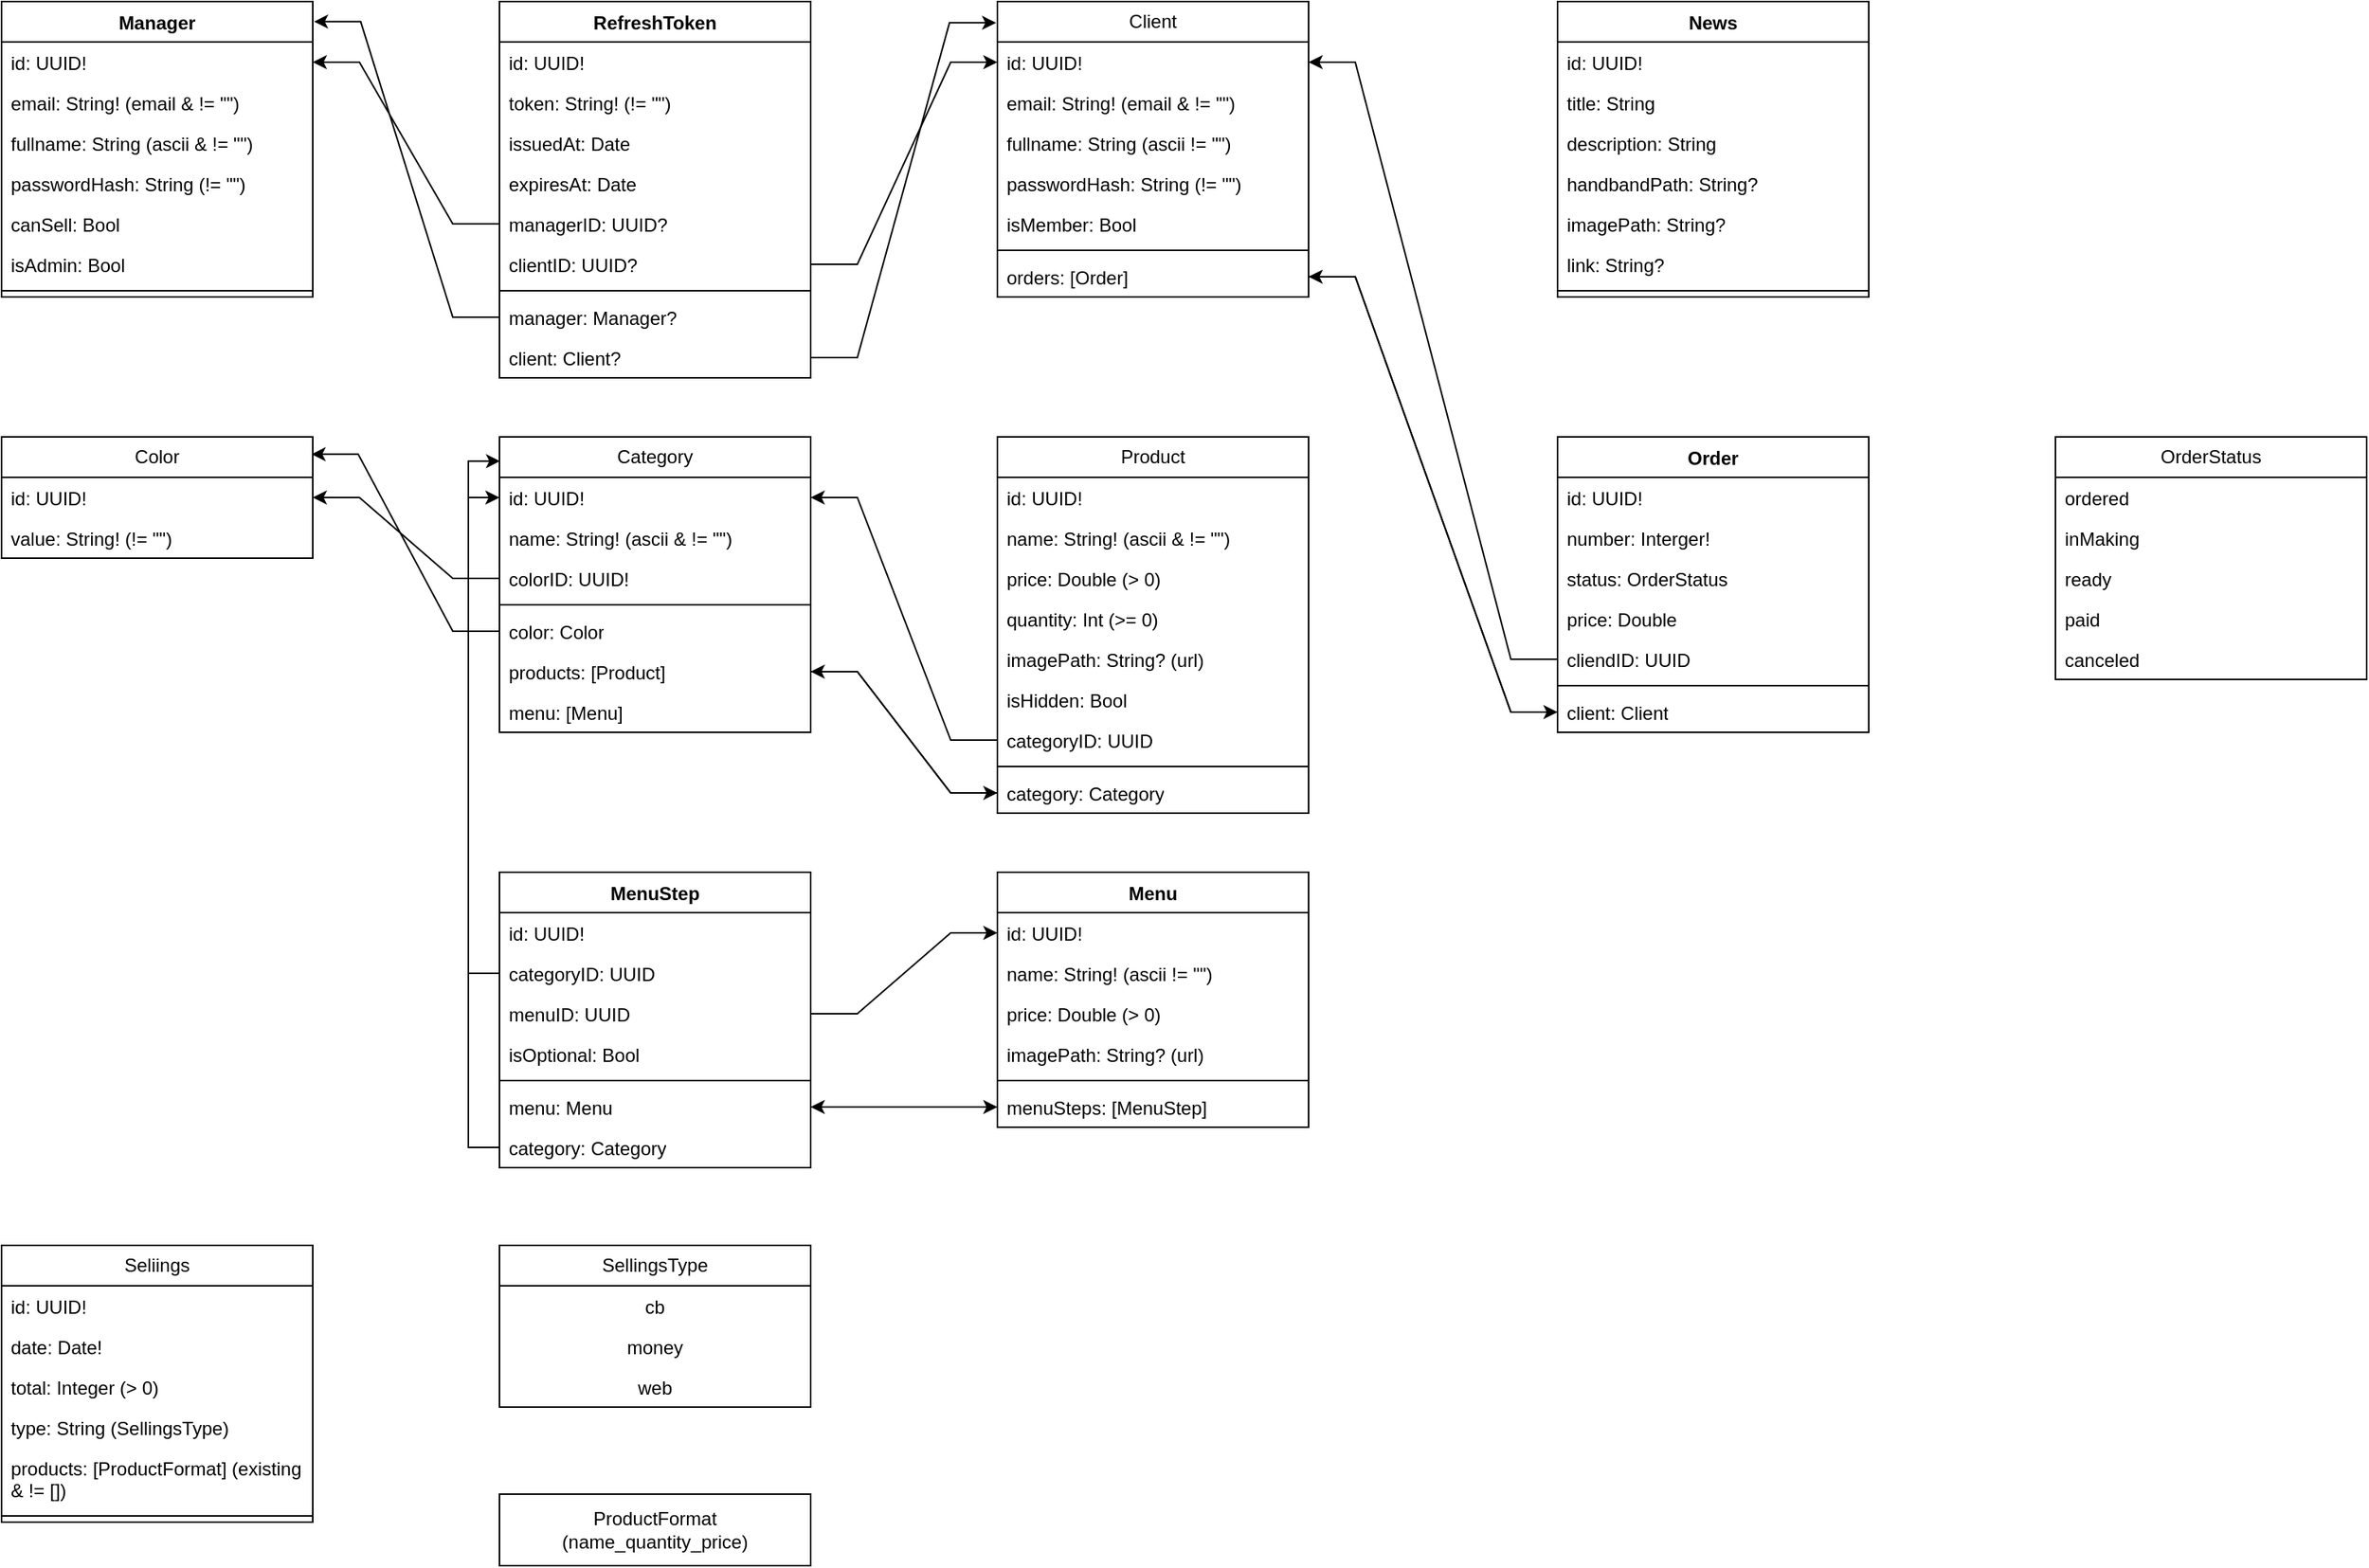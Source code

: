 <mxfile version="23.1.2" type="github">
  <diagram name="Page-1" id="c2jvkfj87v3BeWDT-e6X">
    <mxGraphModel dx="1395" dy="648" grid="1" gridSize="10" guides="1" tooltips="1" connect="1" arrows="1" fold="1" page="1" pageScale="1" pageWidth="827" pageHeight="1169" math="0" shadow="0">
      <root>
        <mxCell id="0" />
        <mxCell id="1" parent="0" />
        <mxCell id="NJMFw-u_C302tOv5NdWR-11" value="Category" style="swimlane;fontStyle=0;childLayout=stackLayout;horizontal=1;startSize=26;fillColor=none;horizontalStack=0;resizeParent=1;resizeParentMax=0;resizeLast=0;collapsible=1;marginBottom=0;whiteSpace=wrap;html=1;" vertex="1" parent="1">
          <mxGeometry x="360" y="360" width="200" height="190" as="geometry" />
        </mxCell>
        <mxCell id="NJMFw-u_C302tOv5NdWR-12" value="id: UUID!" style="text;strokeColor=none;fillColor=none;align=left;verticalAlign=top;spacingLeft=4;spacingRight=4;overflow=hidden;rotatable=0;points=[[0,0.5],[1,0.5]];portConstraint=eastwest;whiteSpace=wrap;html=1;" vertex="1" parent="NJMFw-u_C302tOv5NdWR-11">
          <mxGeometry y="26" width="200" height="26" as="geometry" />
        </mxCell>
        <mxCell id="NJMFw-u_C302tOv5NdWR-13" value="name: String! (ascii &amp;amp; != &quot;&quot;)" style="text;strokeColor=none;fillColor=none;align=left;verticalAlign=top;spacingLeft=4;spacingRight=4;overflow=hidden;rotatable=0;points=[[0,0.5],[1,0.5]];portConstraint=eastwest;whiteSpace=wrap;html=1;" vertex="1" parent="NJMFw-u_C302tOv5NdWR-11">
          <mxGeometry y="52" width="200" height="26" as="geometry" />
        </mxCell>
        <mxCell id="NJMFw-u_C302tOv5NdWR-14" value="colorID: UUID!" style="text;strokeColor=none;fillColor=none;align=left;verticalAlign=top;spacingLeft=4;spacingRight=4;overflow=hidden;rotatable=0;points=[[0,0.5],[1,0.5]];portConstraint=eastwest;whiteSpace=wrap;html=1;" vertex="1" parent="NJMFw-u_C302tOv5NdWR-11">
          <mxGeometry y="78" width="200" height="26" as="geometry" />
        </mxCell>
        <mxCell id="NJMFw-u_C302tOv5NdWR-68" value="" style="line;strokeWidth=1;fillColor=none;align=left;verticalAlign=middle;spacingTop=-1;spacingLeft=3;spacingRight=3;rotatable=0;labelPosition=right;points=[];portConstraint=eastwest;strokeColor=inherit;" vertex="1" parent="NJMFw-u_C302tOv5NdWR-11">
          <mxGeometry y="104" width="200" height="8" as="geometry" />
        </mxCell>
        <mxCell id="NJMFw-u_C302tOv5NdWR-69" value="color: Color" style="text;strokeColor=none;fillColor=none;align=left;verticalAlign=top;spacingLeft=4;spacingRight=4;overflow=hidden;rotatable=0;points=[[0,0.5],[1,0.5]];portConstraint=eastwest;whiteSpace=wrap;html=1;" vertex="1" parent="NJMFw-u_C302tOv5NdWR-11">
          <mxGeometry y="112" width="200" height="26" as="geometry" />
        </mxCell>
        <mxCell id="NJMFw-u_C302tOv5NdWR-72" value="products: [Product]" style="text;strokeColor=none;fillColor=none;align=left;verticalAlign=top;spacingLeft=4;spacingRight=4;overflow=hidden;rotatable=0;points=[[0,0.5],[1,0.5]];portConstraint=eastwest;whiteSpace=wrap;html=1;" vertex="1" parent="NJMFw-u_C302tOv5NdWR-11">
          <mxGeometry y="138" width="200" height="26" as="geometry" />
        </mxCell>
        <mxCell id="NJMFw-u_C302tOv5NdWR-102" value="menu: [Menu]" style="text;strokeColor=none;fillColor=none;align=left;verticalAlign=top;spacingLeft=4;spacingRight=4;overflow=hidden;rotatable=0;points=[[0,0.5],[1,0.5]];portConstraint=eastwest;whiteSpace=wrap;html=1;" vertex="1" parent="NJMFw-u_C302tOv5NdWR-11">
          <mxGeometry y="164" width="200" height="26" as="geometry" />
        </mxCell>
        <mxCell id="NJMFw-u_C302tOv5NdWR-19" value="Client" style="swimlane;fontStyle=0;childLayout=stackLayout;horizontal=1;startSize=26;fillColor=none;horizontalStack=0;resizeParent=1;resizeParentMax=0;resizeLast=0;collapsible=1;marginBottom=0;whiteSpace=wrap;html=1;" vertex="1" parent="1">
          <mxGeometry x="680" y="80" width="200" height="190" as="geometry" />
        </mxCell>
        <mxCell id="NJMFw-u_C302tOv5NdWR-20" value="id: UUID!" style="text;strokeColor=none;fillColor=none;align=left;verticalAlign=top;spacingLeft=4;spacingRight=4;overflow=hidden;rotatable=0;points=[[0,0.5],[1,0.5]];portConstraint=eastwest;whiteSpace=wrap;html=1;" vertex="1" parent="NJMFw-u_C302tOv5NdWR-19">
          <mxGeometry y="26" width="200" height="26" as="geometry" />
        </mxCell>
        <mxCell id="NJMFw-u_C302tOv5NdWR-22" value="email: String! (email &amp;amp; != &quot;&quot;)" style="text;strokeColor=none;fillColor=none;align=left;verticalAlign=top;spacingLeft=4;spacingRight=4;overflow=hidden;rotatable=0;points=[[0,0.5],[1,0.5]];portConstraint=eastwest;whiteSpace=wrap;html=1;" vertex="1" parent="NJMFw-u_C302tOv5NdWR-19">
          <mxGeometry y="52" width="200" height="26" as="geometry" />
        </mxCell>
        <mxCell id="NJMFw-u_C302tOv5NdWR-21" value="fullname: String (ascii != &quot;&quot;)" style="text;strokeColor=none;fillColor=none;align=left;verticalAlign=top;spacingLeft=4;spacingRight=4;overflow=hidden;rotatable=0;points=[[0,0.5],[1,0.5]];portConstraint=eastwest;whiteSpace=wrap;html=1;" vertex="1" parent="NJMFw-u_C302tOv5NdWR-19">
          <mxGeometry y="78" width="200" height="26" as="geometry" />
        </mxCell>
        <mxCell id="NJMFw-u_C302tOv5NdWR-23" value="passwordHash: String (!= &quot;&quot;)" style="text;strokeColor=none;fillColor=none;align=left;verticalAlign=top;spacingLeft=4;spacingRight=4;overflow=hidden;rotatable=0;points=[[0,0.5],[1,0.5]];portConstraint=eastwest;whiteSpace=wrap;html=1;" vertex="1" parent="NJMFw-u_C302tOv5NdWR-19">
          <mxGeometry y="104" width="200" height="26" as="geometry" />
        </mxCell>
        <mxCell id="NJMFw-u_C302tOv5NdWR-24" value="isMember: Bool" style="text;strokeColor=none;fillColor=none;align=left;verticalAlign=top;spacingLeft=4;spacingRight=4;overflow=hidden;rotatable=0;points=[[0,0.5],[1,0.5]];portConstraint=eastwest;whiteSpace=wrap;html=1;" vertex="1" parent="NJMFw-u_C302tOv5NdWR-19">
          <mxGeometry y="130" width="200" height="26" as="geometry" />
        </mxCell>
        <mxCell id="NJMFw-u_C302tOv5NdWR-158" value="" style="line;strokeWidth=1;fillColor=none;align=left;verticalAlign=middle;spacingTop=-1;spacingLeft=3;spacingRight=3;rotatable=0;labelPosition=right;points=[];portConstraint=eastwest;strokeColor=inherit;" vertex="1" parent="NJMFw-u_C302tOv5NdWR-19">
          <mxGeometry y="156" width="200" height="8" as="geometry" />
        </mxCell>
        <mxCell id="NJMFw-u_C302tOv5NdWR-159" value="orders: [Order]" style="text;strokeColor=none;fillColor=none;align=left;verticalAlign=top;spacingLeft=4;spacingRight=4;overflow=hidden;rotatable=0;points=[[0,0.5],[1,0.5]];portConstraint=eastwest;whiteSpace=wrap;html=1;" vertex="1" parent="NJMFw-u_C302tOv5NdWR-19">
          <mxGeometry y="164" width="200" height="26" as="geometry" />
        </mxCell>
        <mxCell id="NJMFw-u_C302tOv5NdWR-26" value="Color" style="swimlane;fontStyle=0;childLayout=stackLayout;horizontal=1;startSize=26;fillColor=none;horizontalStack=0;resizeParent=1;resizeParentMax=0;resizeLast=0;collapsible=1;marginBottom=0;whiteSpace=wrap;html=1;" vertex="1" parent="1">
          <mxGeometry x="40" y="360" width="200" height="78" as="geometry" />
        </mxCell>
        <mxCell id="NJMFw-u_C302tOv5NdWR-27" value="id: UUID!" style="text;strokeColor=none;fillColor=none;align=left;verticalAlign=top;spacingLeft=4;spacingRight=4;overflow=hidden;rotatable=0;points=[[0,0.5],[1,0.5]];portConstraint=eastwest;whiteSpace=wrap;html=1;" vertex="1" parent="NJMFw-u_C302tOv5NdWR-26">
          <mxGeometry y="26" width="200" height="26" as="geometry" />
        </mxCell>
        <mxCell id="NJMFw-u_C302tOv5NdWR-28" value="value: String! (!= &quot;&quot;)" style="text;strokeColor=none;fillColor=none;align=left;verticalAlign=top;spacingLeft=4;spacingRight=4;overflow=hidden;rotatable=0;points=[[0,0.5],[1,0.5]];portConstraint=eastwest;whiteSpace=wrap;html=1;" vertex="1" parent="NJMFw-u_C302tOv5NdWR-26">
          <mxGeometry y="52" width="200" height="26" as="geometry" />
        </mxCell>
        <mxCell id="NJMFw-u_C302tOv5NdWR-40" value="Product" style="swimlane;fontStyle=0;childLayout=stackLayout;horizontal=1;startSize=26;fillColor=none;horizontalStack=0;resizeParent=1;resizeParentMax=0;resizeLast=0;collapsible=1;marginBottom=0;whiteSpace=wrap;html=1;" vertex="1" parent="1">
          <mxGeometry x="680" y="360" width="200" height="242" as="geometry" />
        </mxCell>
        <mxCell id="NJMFw-u_C302tOv5NdWR-41" value="id: UUID!" style="text;strokeColor=none;fillColor=none;align=left;verticalAlign=top;spacingLeft=4;spacingRight=4;overflow=hidden;rotatable=0;points=[[0,0.5],[1,0.5]];portConstraint=eastwest;whiteSpace=wrap;html=1;" vertex="1" parent="NJMFw-u_C302tOv5NdWR-40">
          <mxGeometry y="26" width="200" height="26" as="geometry" />
        </mxCell>
        <mxCell id="NJMFw-u_C302tOv5NdWR-42" value="name: String! (ascii &amp;amp; != &quot;&quot;)" style="text;strokeColor=none;fillColor=none;align=left;verticalAlign=top;spacingLeft=4;spacingRight=4;overflow=hidden;rotatable=0;points=[[0,0.5],[1,0.5]];portConstraint=eastwest;whiteSpace=wrap;html=1;" vertex="1" parent="NJMFw-u_C302tOv5NdWR-40">
          <mxGeometry y="52" width="200" height="26" as="geometry" />
        </mxCell>
        <mxCell id="NJMFw-u_C302tOv5NdWR-43" value="price: Double (&amp;gt; 0)" style="text;strokeColor=none;fillColor=none;align=left;verticalAlign=top;spacingLeft=4;spacingRight=4;overflow=hidden;rotatable=0;points=[[0,0.5],[1,0.5]];portConstraint=eastwest;whiteSpace=wrap;html=1;" vertex="1" parent="NJMFw-u_C302tOv5NdWR-40">
          <mxGeometry y="78" width="200" height="26" as="geometry" />
        </mxCell>
        <mxCell id="NJMFw-u_C302tOv5NdWR-44" value="quantity: Int (&amp;gt;= 0)" style="text;strokeColor=none;fillColor=none;align=left;verticalAlign=top;spacingLeft=4;spacingRight=4;overflow=hidden;rotatable=0;points=[[0,0.5],[1,0.5]];portConstraint=eastwest;whiteSpace=wrap;html=1;" vertex="1" parent="NJMFw-u_C302tOv5NdWR-40">
          <mxGeometry y="104" width="200" height="26" as="geometry" />
        </mxCell>
        <mxCell id="NJMFw-u_C302tOv5NdWR-45" value="imagePath: String? (url)" style="text;strokeColor=none;fillColor=none;align=left;verticalAlign=top;spacingLeft=4;spacingRight=4;overflow=hidden;rotatable=0;points=[[0,0.5],[1,0.5]];portConstraint=eastwest;whiteSpace=wrap;html=1;" vertex="1" parent="NJMFw-u_C302tOv5NdWR-40">
          <mxGeometry y="130" width="200" height="26" as="geometry" />
        </mxCell>
        <mxCell id="NJMFw-u_C302tOv5NdWR-46" value="isHidden: Bool" style="text;strokeColor=none;fillColor=none;align=left;verticalAlign=top;spacingLeft=4;spacingRight=4;overflow=hidden;rotatable=0;points=[[0,0.5],[1,0.5]];portConstraint=eastwest;whiteSpace=wrap;html=1;" vertex="1" parent="NJMFw-u_C302tOv5NdWR-40">
          <mxGeometry y="156" width="200" height="26" as="geometry" />
        </mxCell>
        <mxCell id="NJMFw-u_C302tOv5NdWR-47" value="categoryID: UUID" style="text;strokeColor=none;fillColor=none;align=left;verticalAlign=top;spacingLeft=4;spacingRight=4;overflow=hidden;rotatable=0;points=[[0,0.5],[1,0.5]];portConstraint=eastwest;whiteSpace=wrap;html=1;" vertex="1" parent="NJMFw-u_C302tOv5NdWR-40">
          <mxGeometry y="182" width="200" height="26" as="geometry" />
        </mxCell>
        <mxCell id="NJMFw-u_C302tOv5NdWR-74" value="" style="line;strokeWidth=1;fillColor=none;align=left;verticalAlign=middle;spacingTop=-1;spacingLeft=3;spacingRight=3;rotatable=0;labelPosition=right;points=[];portConstraint=eastwest;strokeColor=inherit;" vertex="1" parent="NJMFw-u_C302tOv5NdWR-40">
          <mxGeometry y="208" width="200" height="8" as="geometry" />
        </mxCell>
        <mxCell id="NJMFw-u_C302tOv5NdWR-75" value="category: Category" style="text;strokeColor=none;fillColor=none;align=left;verticalAlign=top;spacingLeft=4;spacingRight=4;overflow=hidden;rotatable=0;points=[[0,0.5],[1,0.5]];portConstraint=eastwest;whiteSpace=wrap;html=1;" vertex="1" parent="NJMFw-u_C302tOv5NdWR-40">
          <mxGeometry y="216" width="200" height="26" as="geometry" />
        </mxCell>
        <mxCell id="NJMFw-u_C302tOv5NdWR-48" style="edgeStyle=entityRelationEdgeStyle;rounded=0;orthogonalLoop=1;jettySize=auto;html=1;exitX=0;exitY=0.5;exitDx=0;exitDy=0;entryX=1;entryY=0.5;entryDx=0;entryDy=0;" edge="1" parent="1" source="NJMFw-u_C302tOv5NdWR-6" target="NJMFw-u_C302tOv5NdWR-34">
          <mxGeometry relative="1" as="geometry" />
        </mxCell>
        <mxCell id="NJMFw-u_C302tOv5NdWR-49" style="edgeStyle=entityRelationEdgeStyle;rounded=0;orthogonalLoop=1;jettySize=auto;html=1;exitX=1;exitY=0.5;exitDx=0;exitDy=0;entryX=0;entryY=0.5;entryDx=0;entryDy=0;" edge="1" parent="1" source="NJMFw-u_C302tOv5NdWR-7" target="NJMFw-u_C302tOv5NdWR-20">
          <mxGeometry relative="1" as="geometry" />
        </mxCell>
        <mxCell id="NJMFw-u_C302tOv5NdWR-50" style="edgeStyle=entityRelationEdgeStyle;rounded=0;orthogonalLoop=1;jettySize=auto;html=1;exitX=0;exitY=0.5;exitDx=0;exitDy=0;entryX=1;entryY=0.5;entryDx=0;entryDy=0;" edge="1" parent="1" source="NJMFw-u_C302tOv5NdWR-14" target="NJMFw-u_C302tOv5NdWR-26">
          <mxGeometry relative="1" as="geometry" />
        </mxCell>
        <mxCell id="NJMFw-u_C302tOv5NdWR-51" style="edgeStyle=entityRelationEdgeStyle;rounded=0;orthogonalLoop=1;jettySize=auto;html=1;exitX=0;exitY=0.5;exitDx=0;exitDy=0;entryX=1;entryY=0.5;entryDx=0;entryDy=0;" edge="1" parent="1" source="NJMFw-u_C302tOv5NdWR-47" target="NJMFw-u_C302tOv5NdWR-12">
          <mxGeometry relative="1" as="geometry" />
        </mxCell>
        <mxCell id="NJMFw-u_C302tOv5NdWR-56" value="Manager" style="swimlane;fontStyle=1;align=center;verticalAlign=top;childLayout=stackLayout;horizontal=1;startSize=26;horizontalStack=0;resizeParent=1;resizeParentMax=0;resizeLast=0;collapsible=1;marginBottom=0;whiteSpace=wrap;html=1;" vertex="1" parent="1">
          <mxGeometry x="40" y="80" width="200" height="190" as="geometry" />
        </mxCell>
        <mxCell id="NJMFw-u_C302tOv5NdWR-34" value="id: UUID!" style="text;strokeColor=none;fillColor=none;align=left;verticalAlign=top;spacingLeft=4;spacingRight=4;overflow=hidden;rotatable=0;points=[[0,0.5],[1,0.5]];portConstraint=eastwest;whiteSpace=wrap;html=1;" vertex="1" parent="NJMFw-u_C302tOv5NdWR-56">
          <mxGeometry y="26" width="200" height="26" as="geometry" />
        </mxCell>
        <mxCell id="NJMFw-u_C302tOv5NdWR-36" value="email: String! (email &amp;amp; != &quot;&quot;)" style="text;strokeColor=none;fillColor=none;align=left;verticalAlign=top;spacingLeft=4;spacingRight=4;overflow=hidden;rotatable=0;points=[[0,0.5],[1,0.5]];portConstraint=eastwest;whiteSpace=wrap;html=1;" vertex="1" parent="NJMFw-u_C302tOv5NdWR-56">
          <mxGeometry y="52" width="200" height="26" as="geometry" />
        </mxCell>
        <mxCell id="NJMFw-u_C302tOv5NdWR-35" value="fullname: String (ascii &amp;amp; != &quot;&quot;)" style="text;strokeColor=none;fillColor=none;align=left;verticalAlign=top;spacingLeft=4;spacingRight=4;overflow=hidden;rotatable=0;points=[[0,0.5],[1,0.5]];portConstraint=eastwest;whiteSpace=wrap;html=1;" vertex="1" parent="NJMFw-u_C302tOv5NdWR-56">
          <mxGeometry y="78" width="200" height="26" as="geometry" />
        </mxCell>
        <mxCell id="NJMFw-u_C302tOv5NdWR-37" value="passwordHash: String (!= &quot;&quot;)" style="text;strokeColor=none;fillColor=none;align=left;verticalAlign=top;spacingLeft=4;spacingRight=4;overflow=hidden;rotatable=0;points=[[0,0.5],[1,0.5]];portConstraint=eastwest;whiteSpace=wrap;html=1;" vertex="1" parent="NJMFw-u_C302tOv5NdWR-56">
          <mxGeometry y="104" width="200" height="26" as="geometry" />
        </mxCell>
        <mxCell id="NJMFw-u_C302tOv5NdWR-38" value="canSell: Bool" style="text;strokeColor=none;fillColor=none;align=left;verticalAlign=top;spacingLeft=4;spacingRight=4;overflow=hidden;rotatable=0;points=[[0,0.5],[1,0.5]];portConstraint=eastwest;whiteSpace=wrap;html=1;" vertex="1" parent="NJMFw-u_C302tOv5NdWR-56">
          <mxGeometry y="130" width="200" height="26" as="geometry" />
        </mxCell>
        <mxCell id="NJMFw-u_C302tOv5NdWR-39" value="isAdmin: Bool" style="text;strokeColor=none;fillColor=none;align=left;verticalAlign=top;spacingLeft=4;spacingRight=4;overflow=hidden;rotatable=0;points=[[0,0.5],[1,0.5]];portConstraint=eastwest;whiteSpace=wrap;html=1;" vertex="1" parent="NJMFw-u_C302tOv5NdWR-56">
          <mxGeometry y="156" width="200" height="26" as="geometry" />
        </mxCell>
        <mxCell id="NJMFw-u_C302tOv5NdWR-58" value="" style="line;strokeWidth=1;fillColor=none;align=left;verticalAlign=middle;spacingTop=-1;spacingLeft=3;spacingRight=3;rotatable=0;labelPosition=right;points=[];portConstraint=eastwest;strokeColor=inherit;" vertex="1" parent="NJMFw-u_C302tOv5NdWR-56">
          <mxGeometry y="182" width="200" height="8" as="geometry" />
        </mxCell>
        <mxCell id="NJMFw-u_C302tOv5NdWR-60" value="RefreshToken" style="swimlane;fontStyle=1;align=center;verticalAlign=top;childLayout=stackLayout;horizontal=1;startSize=26;horizontalStack=0;resizeParent=1;resizeParentMax=0;resizeLast=0;collapsible=1;marginBottom=0;whiteSpace=wrap;html=1;" vertex="1" parent="1">
          <mxGeometry x="360" y="80" width="200" height="242" as="geometry" />
        </mxCell>
        <mxCell id="NJMFw-u_C302tOv5NdWR-2" value="id: UUID!" style="text;strokeColor=none;fillColor=none;align=left;verticalAlign=top;spacingLeft=4;spacingRight=4;overflow=hidden;rotatable=0;points=[[0,0.5],[1,0.5]];portConstraint=eastwest;whiteSpace=wrap;html=1;" vertex="1" parent="NJMFw-u_C302tOv5NdWR-60">
          <mxGeometry y="26" width="200" height="26" as="geometry" />
        </mxCell>
        <mxCell id="NJMFw-u_C302tOv5NdWR-3" value="token: String! (!= &quot;&quot;)" style="text;strokeColor=none;fillColor=none;align=left;verticalAlign=top;spacingLeft=4;spacingRight=4;overflow=hidden;rotatable=0;points=[[0,0.5],[1,0.5]];portConstraint=eastwest;whiteSpace=wrap;html=1;" vertex="1" parent="NJMFw-u_C302tOv5NdWR-60">
          <mxGeometry y="52" width="200" height="26" as="geometry" />
        </mxCell>
        <mxCell id="NJMFw-u_C302tOv5NdWR-4" value="issuedAt: Date" style="text;strokeColor=none;fillColor=none;align=left;verticalAlign=top;spacingLeft=4;spacingRight=4;overflow=hidden;rotatable=0;points=[[0,0.5],[1,0.5]];portConstraint=eastwest;whiteSpace=wrap;html=1;" vertex="1" parent="NJMFw-u_C302tOv5NdWR-60">
          <mxGeometry y="78" width="200" height="26" as="geometry" />
        </mxCell>
        <mxCell id="NJMFw-u_C302tOv5NdWR-5" value="expiresAt: Date" style="text;strokeColor=none;fillColor=none;align=left;verticalAlign=top;spacingLeft=4;spacingRight=4;overflow=hidden;rotatable=0;points=[[0,0.5],[1,0.5]];portConstraint=eastwest;whiteSpace=wrap;html=1;" vertex="1" parent="NJMFw-u_C302tOv5NdWR-60">
          <mxGeometry y="104" width="200" height="26" as="geometry" />
        </mxCell>
        <mxCell id="NJMFw-u_C302tOv5NdWR-6" value="managerID: UUID?" style="text;strokeColor=none;fillColor=none;align=left;verticalAlign=top;spacingLeft=4;spacingRight=4;overflow=hidden;rotatable=0;points=[[0,0.5],[1,0.5]];portConstraint=eastwest;whiteSpace=wrap;html=1;" vertex="1" parent="NJMFw-u_C302tOv5NdWR-60">
          <mxGeometry y="130" width="200" height="26" as="geometry" />
        </mxCell>
        <mxCell id="NJMFw-u_C302tOv5NdWR-7" value="clientID: UUID?" style="text;strokeColor=none;fillColor=none;align=left;verticalAlign=top;spacingLeft=4;spacingRight=4;overflow=hidden;rotatable=0;points=[[0,0.5],[1,0.5]];portConstraint=eastwest;whiteSpace=wrap;html=1;" vertex="1" parent="NJMFw-u_C302tOv5NdWR-60">
          <mxGeometry y="156" width="200" height="26" as="geometry" />
        </mxCell>
        <mxCell id="NJMFw-u_C302tOv5NdWR-62" value="" style="line;strokeWidth=1;fillColor=none;align=left;verticalAlign=middle;spacingTop=-1;spacingLeft=3;spacingRight=3;rotatable=0;labelPosition=right;points=[];portConstraint=eastwest;strokeColor=inherit;" vertex="1" parent="NJMFw-u_C302tOv5NdWR-60">
          <mxGeometry y="182" width="200" height="8" as="geometry" />
        </mxCell>
        <mxCell id="NJMFw-u_C302tOv5NdWR-63" value="manager: Manager?" style="text;strokeColor=none;fillColor=none;align=left;verticalAlign=top;spacingLeft=4;spacingRight=4;overflow=hidden;rotatable=0;points=[[0,0.5],[1,0.5]];portConstraint=eastwest;whiteSpace=wrap;html=1;" vertex="1" parent="NJMFw-u_C302tOv5NdWR-60">
          <mxGeometry y="190" width="200" height="26" as="geometry" />
        </mxCell>
        <mxCell id="NJMFw-u_C302tOv5NdWR-64" value="client: Client?" style="text;strokeColor=none;fillColor=none;align=left;verticalAlign=top;spacingLeft=4;spacingRight=4;overflow=hidden;rotatable=0;points=[[0,0.5],[1,0.5]];portConstraint=eastwest;whiteSpace=wrap;html=1;" vertex="1" parent="NJMFw-u_C302tOv5NdWR-60">
          <mxGeometry y="216" width="200" height="26" as="geometry" />
        </mxCell>
        <mxCell id="NJMFw-u_C302tOv5NdWR-65" style="edgeStyle=entityRelationEdgeStyle;rounded=0;orthogonalLoop=1;jettySize=auto;html=1;exitX=0;exitY=0.5;exitDx=0;exitDy=0;entryX=1.004;entryY=0.068;entryDx=0;entryDy=0;entryPerimeter=0;" edge="1" parent="1" source="NJMFw-u_C302tOv5NdWR-63" target="NJMFw-u_C302tOv5NdWR-56">
          <mxGeometry relative="1" as="geometry" />
        </mxCell>
        <mxCell id="NJMFw-u_C302tOv5NdWR-66" style="edgeStyle=entityRelationEdgeStyle;rounded=0;orthogonalLoop=1;jettySize=auto;html=1;exitX=1;exitY=0.5;exitDx=0;exitDy=0;entryX=-0.004;entryY=0.072;entryDx=0;entryDy=0;entryPerimeter=0;" edge="1" parent="1" source="NJMFw-u_C302tOv5NdWR-64" target="NJMFw-u_C302tOv5NdWR-19">
          <mxGeometry relative="1" as="geometry" />
        </mxCell>
        <mxCell id="NJMFw-u_C302tOv5NdWR-71" style="edgeStyle=entityRelationEdgeStyle;rounded=0;orthogonalLoop=1;jettySize=auto;html=1;exitX=0;exitY=0.5;exitDx=0;exitDy=0;entryX=0.996;entryY=0.143;entryDx=0;entryDy=0;entryPerimeter=0;" edge="1" parent="1" source="NJMFw-u_C302tOv5NdWR-69" target="NJMFw-u_C302tOv5NdWR-26">
          <mxGeometry relative="1" as="geometry" />
        </mxCell>
        <mxCell id="NJMFw-u_C302tOv5NdWR-76" style="edgeStyle=entityRelationEdgeStyle;rounded=0;orthogonalLoop=1;jettySize=auto;html=1;exitX=1;exitY=0.5;exitDx=0;exitDy=0;entryX=0;entryY=0.5;entryDx=0;entryDy=0;" edge="1" parent="1" source="NJMFw-u_C302tOv5NdWR-72" target="NJMFw-u_C302tOv5NdWR-75">
          <mxGeometry relative="1" as="geometry" />
        </mxCell>
        <mxCell id="NJMFw-u_C302tOv5NdWR-77" style="edgeStyle=entityRelationEdgeStyle;rounded=0;orthogonalLoop=1;jettySize=auto;html=1;exitX=0;exitY=0.5;exitDx=0;exitDy=0;entryX=1;entryY=0.5;entryDx=0;entryDy=0;" edge="1" parent="1" source="NJMFw-u_C302tOv5NdWR-75" target="NJMFw-u_C302tOv5NdWR-72">
          <mxGeometry relative="1" as="geometry" />
        </mxCell>
        <mxCell id="NJMFw-u_C302tOv5NdWR-78" value="Menu" style="swimlane;fontStyle=1;align=center;verticalAlign=top;childLayout=stackLayout;horizontal=1;startSize=26;horizontalStack=0;resizeParent=1;resizeParentMax=0;resizeLast=0;collapsible=1;marginBottom=0;whiteSpace=wrap;html=1;" vertex="1" parent="1">
          <mxGeometry x="680" y="640" width="200" height="164" as="geometry" />
        </mxCell>
        <mxCell id="NJMFw-u_C302tOv5NdWR-79" value="id: UUID!" style="text;strokeColor=none;fillColor=none;align=left;verticalAlign=top;spacingLeft=4;spacingRight=4;overflow=hidden;rotatable=0;points=[[0,0.5],[1,0.5]];portConstraint=eastwest;whiteSpace=wrap;html=1;" vertex="1" parent="NJMFw-u_C302tOv5NdWR-78">
          <mxGeometry y="26" width="200" height="26" as="geometry" />
        </mxCell>
        <mxCell id="NJMFw-u_C302tOv5NdWR-82" value="name: String! (ascii != &quot;&quot;)" style="text;strokeColor=none;fillColor=none;align=left;verticalAlign=top;spacingLeft=4;spacingRight=4;overflow=hidden;rotatable=0;points=[[0,0.5],[1,0.5]];portConstraint=eastwest;whiteSpace=wrap;html=1;" vertex="1" parent="NJMFw-u_C302tOv5NdWR-78">
          <mxGeometry y="52" width="200" height="26" as="geometry" />
        </mxCell>
        <mxCell id="NJMFw-u_C302tOv5NdWR-83" value="price: Double (&amp;gt; 0)" style="text;strokeColor=none;fillColor=none;align=left;verticalAlign=top;spacingLeft=4;spacingRight=4;overflow=hidden;rotatable=0;points=[[0,0.5],[1,0.5]];portConstraint=eastwest;whiteSpace=wrap;html=1;" vertex="1" parent="NJMFw-u_C302tOv5NdWR-78">
          <mxGeometry y="78" width="200" height="26" as="geometry" />
        </mxCell>
        <mxCell id="NJMFw-u_C302tOv5NdWR-84" value="imagePath: String? (url)" style="text;strokeColor=none;fillColor=none;align=left;verticalAlign=top;spacingLeft=4;spacingRight=4;overflow=hidden;rotatable=0;points=[[0,0.5],[1,0.5]];portConstraint=eastwest;whiteSpace=wrap;html=1;" vertex="1" parent="NJMFw-u_C302tOv5NdWR-78">
          <mxGeometry y="104" width="200" height="26" as="geometry" />
        </mxCell>
        <mxCell id="NJMFw-u_C302tOv5NdWR-80" value="" style="line;strokeWidth=1;fillColor=none;align=left;verticalAlign=middle;spacingTop=-1;spacingLeft=3;spacingRight=3;rotatable=0;labelPosition=right;points=[];portConstraint=eastwest;strokeColor=inherit;" vertex="1" parent="NJMFw-u_C302tOv5NdWR-78">
          <mxGeometry y="130" width="200" height="8" as="geometry" />
        </mxCell>
        <mxCell id="NJMFw-u_C302tOv5NdWR-81" value="menuSteps: [MenuStep]" style="text;strokeColor=none;fillColor=none;align=left;verticalAlign=top;spacingLeft=4;spacingRight=4;overflow=hidden;rotatable=0;points=[[0,0.5],[1,0.5]];portConstraint=eastwest;whiteSpace=wrap;html=1;" vertex="1" parent="NJMFw-u_C302tOv5NdWR-78">
          <mxGeometry y="138" width="200" height="26" as="geometry" />
        </mxCell>
        <mxCell id="NJMFw-u_C302tOv5NdWR-85" value="MenuStep" style="swimlane;fontStyle=1;align=center;verticalAlign=top;childLayout=stackLayout;horizontal=1;startSize=26;horizontalStack=0;resizeParent=1;resizeParentMax=0;resizeLast=0;collapsible=1;marginBottom=0;whiteSpace=wrap;html=1;" vertex="1" parent="1">
          <mxGeometry x="360" y="640" width="200" height="190" as="geometry" />
        </mxCell>
        <mxCell id="NJMFw-u_C302tOv5NdWR-86" value="id: UUID!" style="text;strokeColor=none;fillColor=none;align=left;verticalAlign=top;spacingLeft=4;spacingRight=4;overflow=hidden;rotatable=0;points=[[0,0.5],[1,0.5]];portConstraint=eastwest;whiteSpace=wrap;html=1;" vertex="1" parent="NJMFw-u_C302tOv5NdWR-85">
          <mxGeometry y="26" width="200" height="26" as="geometry" />
        </mxCell>
        <mxCell id="NJMFw-u_C302tOv5NdWR-89" value="categoryID: UUID" style="text;strokeColor=none;fillColor=none;align=left;verticalAlign=top;spacingLeft=4;spacingRight=4;overflow=hidden;rotatable=0;points=[[0,0.5],[1,0.5]];portConstraint=eastwest;whiteSpace=wrap;html=1;" vertex="1" parent="NJMFw-u_C302tOv5NdWR-85">
          <mxGeometry y="52" width="200" height="26" as="geometry" />
        </mxCell>
        <mxCell id="NJMFw-u_C302tOv5NdWR-90" value="menuID: UUID" style="text;strokeColor=none;fillColor=none;align=left;verticalAlign=top;spacingLeft=4;spacingRight=4;overflow=hidden;rotatable=0;points=[[0,0.5],[1,0.5]];portConstraint=eastwest;whiteSpace=wrap;html=1;" vertex="1" parent="NJMFw-u_C302tOv5NdWR-85">
          <mxGeometry y="78" width="200" height="26" as="geometry" />
        </mxCell>
        <mxCell id="NJMFw-u_C302tOv5NdWR-103" value="isOptional: Bool" style="text;strokeColor=none;fillColor=none;align=left;verticalAlign=top;spacingLeft=4;spacingRight=4;overflow=hidden;rotatable=0;points=[[0,0.5],[1,0.5]];portConstraint=eastwest;whiteSpace=wrap;html=1;" vertex="1" parent="NJMFw-u_C302tOv5NdWR-85">
          <mxGeometry y="104" width="200" height="26" as="geometry" />
        </mxCell>
        <mxCell id="NJMFw-u_C302tOv5NdWR-87" value="" style="line;strokeWidth=1;fillColor=none;align=left;verticalAlign=middle;spacingTop=-1;spacingLeft=3;spacingRight=3;rotatable=0;labelPosition=right;points=[];portConstraint=eastwest;strokeColor=inherit;" vertex="1" parent="NJMFw-u_C302tOv5NdWR-85">
          <mxGeometry y="130" width="200" height="8" as="geometry" />
        </mxCell>
        <mxCell id="NJMFw-u_C302tOv5NdWR-88" value="menu: Menu" style="text;strokeColor=none;fillColor=none;align=left;verticalAlign=top;spacingLeft=4;spacingRight=4;overflow=hidden;rotatable=0;points=[[0,0.5],[1,0.5]];portConstraint=eastwest;whiteSpace=wrap;html=1;" vertex="1" parent="NJMFw-u_C302tOv5NdWR-85">
          <mxGeometry y="138" width="200" height="26" as="geometry" />
        </mxCell>
        <mxCell id="NJMFw-u_C302tOv5NdWR-96" value="category: Category" style="text;strokeColor=none;fillColor=none;align=left;verticalAlign=top;spacingLeft=4;spacingRight=4;overflow=hidden;rotatable=0;points=[[0,0.5],[1,0.5]];portConstraint=eastwest;whiteSpace=wrap;html=1;" vertex="1" parent="NJMFw-u_C302tOv5NdWR-85">
          <mxGeometry y="164" width="200" height="26" as="geometry" />
        </mxCell>
        <mxCell id="NJMFw-u_C302tOv5NdWR-92" style="rounded=0;orthogonalLoop=1;jettySize=auto;html=1;exitX=0;exitY=0.5;exitDx=0;exitDy=0;entryX=0;entryY=0.5;entryDx=0;entryDy=0;edgeStyle=orthogonalEdgeStyle;" edge="1" parent="1" source="NJMFw-u_C302tOv5NdWR-89" target="NJMFw-u_C302tOv5NdWR-12">
          <mxGeometry relative="1" as="geometry" />
        </mxCell>
        <mxCell id="NJMFw-u_C302tOv5NdWR-108" style="edgeStyle=orthogonalEdgeStyle;rounded=0;orthogonalLoop=1;jettySize=auto;html=1;exitX=0;exitY=0.5;exitDx=0;exitDy=0;entryX=0.002;entryY=0.082;entryDx=0;entryDy=0;entryPerimeter=0;" edge="1" parent="1" source="NJMFw-u_C302tOv5NdWR-96" target="NJMFw-u_C302tOv5NdWR-11">
          <mxGeometry relative="1" as="geometry" />
        </mxCell>
        <mxCell id="NJMFw-u_C302tOv5NdWR-109" style="edgeStyle=orthogonalEdgeStyle;rounded=0;orthogonalLoop=1;jettySize=auto;html=1;exitX=1;exitY=0.5;exitDx=0;exitDy=0;entryX=0;entryY=0.5;entryDx=0;entryDy=0;" edge="1" parent="1" source="NJMFw-u_C302tOv5NdWR-88" target="NJMFw-u_C302tOv5NdWR-81">
          <mxGeometry relative="1" as="geometry" />
        </mxCell>
        <mxCell id="NJMFw-u_C302tOv5NdWR-110" style="edgeStyle=orthogonalEdgeStyle;rounded=0;orthogonalLoop=1;jettySize=auto;html=1;exitX=0;exitY=0.5;exitDx=0;exitDy=0;entryX=1;entryY=0.5;entryDx=0;entryDy=0;" edge="1" parent="1" source="NJMFw-u_C302tOv5NdWR-81" target="NJMFw-u_C302tOv5NdWR-88">
          <mxGeometry relative="1" as="geometry" />
        </mxCell>
        <mxCell id="NJMFw-u_C302tOv5NdWR-111" style="edgeStyle=entityRelationEdgeStyle;rounded=0;orthogonalLoop=1;jettySize=auto;html=1;exitX=1;exitY=0.5;exitDx=0;exitDy=0;entryX=0;entryY=0.5;entryDx=0;entryDy=0;" edge="1" parent="1" source="NJMFw-u_C302tOv5NdWR-90" target="NJMFw-u_C302tOv5NdWR-79">
          <mxGeometry relative="1" as="geometry" />
        </mxCell>
        <mxCell id="NJMFw-u_C302tOv5NdWR-112" value="News" style="swimlane;fontStyle=1;align=center;verticalAlign=top;childLayout=stackLayout;horizontal=1;startSize=26;horizontalStack=0;resizeParent=1;resizeParentMax=0;resizeLast=0;collapsible=1;marginBottom=0;whiteSpace=wrap;html=1;" vertex="1" parent="1">
          <mxGeometry x="1040" y="80" width="200" height="190" as="geometry" />
        </mxCell>
        <mxCell id="NJMFw-u_C302tOv5NdWR-113" value="id: UUID!" style="text;strokeColor=none;fillColor=none;align=left;verticalAlign=top;spacingLeft=4;spacingRight=4;overflow=hidden;rotatable=0;points=[[0,0.5],[1,0.5]];portConstraint=eastwest;whiteSpace=wrap;html=1;" vertex="1" parent="NJMFw-u_C302tOv5NdWR-112">
          <mxGeometry y="26" width="200" height="26" as="geometry" />
        </mxCell>
        <mxCell id="NJMFw-u_C302tOv5NdWR-116" value="title: String" style="text;strokeColor=none;fillColor=none;align=left;verticalAlign=top;spacingLeft=4;spacingRight=4;overflow=hidden;rotatable=0;points=[[0,0.5],[1,0.5]];portConstraint=eastwest;whiteSpace=wrap;html=1;" vertex="1" parent="NJMFw-u_C302tOv5NdWR-112">
          <mxGeometry y="52" width="200" height="26" as="geometry" />
        </mxCell>
        <mxCell id="NJMFw-u_C302tOv5NdWR-117" value="description: String" style="text;strokeColor=none;fillColor=none;align=left;verticalAlign=top;spacingLeft=4;spacingRight=4;overflow=hidden;rotatable=0;points=[[0,0.5],[1,0.5]];portConstraint=eastwest;whiteSpace=wrap;html=1;" vertex="1" parent="NJMFw-u_C302tOv5NdWR-112">
          <mxGeometry y="78" width="200" height="26" as="geometry" />
        </mxCell>
        <mxCell id="NJMFw-u_C302tOv5NdWR-118" value="handbandPath: String?" style="text;strokeColor=none;fillColor=none;align=left;verticalAlign=top;spacingLeft=4;spacingRight=4;overflow=hidden;rotatable=0;points=[[0,0.5],[1,0.5]];portConstraint=eastwest;whiteSpace=wrap;html=1;" vertex="1" parent="NJMFw-u_C302tOv5NdWR-112">
          <mxGeometry y="104" width="200" height="26" as="geometry" />
        </mxCell>
        <mxCell id="NJMFw-u_C302tOv5NdWR-119" value="imagePath: String?" style="text;strokeColor=none;fillColor=none;align=left;verticalAlign=top;spacingLeft=4;spacingRight=4;overflow=hidden;rotatable=0;points=[[0,0.5],[1,0.5]];portConstraint=eastwest;whiteSpace=wrap;html=1;" vertex="1" parent="NJMFw-u_C302tOv5NdWR-112">
          <mxGeometry y="130" width="200" height="26" as="geometry" />
        </mxCell>
        <mxCell id="NJMFw-u_C302tOv5NdWR-120" value="link: String?" style="text;strokeColor=none;fillColor=none;align=left;verticalAlign=top;spacingLeft=4;spacingRight=4;overflow=hidden;rotatable=0;points=[[0,0.5],[1,0.5]];portConstraint=eastwest;whiteSpace=wrap;html=1;" vertex="1" parent="NJMFw-u_C302tOv5NdWR-112">
          <mxGeometry y="156" width="200" height="26" as="geometry" />
        </mxCell>
        <mxCell id="NJMFw-u_C302tOv5NdWR-114" value="" style="line;strokeWidth=1;fillColor=none;align=left;verticalAlign=middle;spacingTop=-1;spacingLeft=3;spacingRight=3;rotatable=0;labelPosition=right;points=[];portConstraint=eastwest;strokeColor=inherit;" vertex="1" parent="NJMFw-u_C302tOv5NdWR-112">
          <mxGeometry y="182" width="200" height="8" as="geometry" />
        </mxCell>
        <mxCell id="NJMFw-u_C302tOv5NdWR-121" value="Seliings" style="swimlane;fontStyle=0;childLayout=stackLayout;horizontal=1;startSize=26;fillColor=none;horizontalStack=0;resizeParent=1;resizeParentMax=0;resizeLast=0;collapsible=1;marginBottom=0;whiteSpace=wrap;html=1;" vertex="1" parent="1">
          <mxGeometry x="40" y="880" width="200" height="178" as="geometry" />
        </mxCell>
        <mxCell id="NJMFw-u_C302tOv5NdWR-122" value="id: UUID!" style="text;strokeColor=none;fillColor=none;align=left;verticalAlign=top;spacingLeft=4;spacingRight=4;overflow=hidden;rotatable=0;points=[[0,0.5],[1,0.5]];portConstraint=eastwest;whiteSpace=wrap;html=1;" vertex="1" parent="NJMFw-u_C302tOv5NdWR-121">
          <mxGeometry y="26" width="200" height="26" as="geometry" />
        </mxCell>
        <mxCell id="NJMFw-u_C302tOv5NdWR-123" value="date: Date!" style="text;strokeColor=none;fillColor=none;align=left;verticalAlign=top;spacingLeft=4;spacingRight=4;overflow=hidden;rotatable=0;points=[[0,0.5],[1,0.5]];portConstraint=eastwest;whiteSpace=wrap;html=1;" vertex="1" parent="NJMFw-u_C302tOv5NdWR-121">
          <mxGeometry y="52" width="200" height="26" as="geometry" />
        </mxCell>
        <mxCell id="NJMFw-u_C302tOv5NdWR-124" value="total: Integer (&amp;gt; 0)" style="text;strokeColor=none;fillColor=none;align=left;verticalAlign=top;spacingLeft=4;spacingRight=4;overflow=hidden;rotatable=0;points=[[0,0.5],[1,0.5]];portConstraint=eastwest;whiteSpace=wrap;html=1;" vertex="1" parent="NJMFw-u_C302tOv5NdWR-121">
          <mxGeometry y="78" width="200" height="26" as="geometry" />
        </mxCell>
        <mxCell id="NJMFw-u_C302tOv5NdWR-140" value="type: String (SellingsType)" style="text;strokeColor=none;fillColor=none;align=left;verticalAlign=top;spacingLeft=4;spacingRight=4;overflow=hidden;rotatable=0;points=[[0,0.5],[1,0.5]];portConstraint=eastwest;whiteSpace=wrap;html=1;" vertex="1" parent="NJMFw-u_C302tOv5NdWR-121">
          <mxGeometry y="104" width="200" height="26" as="geometry" />
        </mxCell>
        <mxCell id="NJMFw-u_C302tOv5NdWR-142" value="products: [ProductFormat] (existing &amp;amp; != []) " style="text;strokeColor=none;fillColor=none;align=left;verticalAlign=top;spacingLeft=4;spacingRight=4;overflow=hidden;rotatable=0;points=[[0,0.5],[1,0.5]];portConstraint=eastwest;whiteSpace=wrap;html=1;" vertex="1" parent="NJMFw-u_C302tOv5NdWR-121">
          <mxGeometry y="130" width="200" height="40" as="geometry" />
        </mxCell>
        <mxCell id="NJMFw-u_C302tOv5NdWR-125" value="" style="line;strokeWidth=1;fillColor=none;align=left;verticalAlign=middle;spacingTop=-1;spacingLeft=3;spacingRight=3;rotatable=0;labelPosition=right;points=[];portConstraint=eastwest;strokeColor=inherit;" vertex="1" parent="NJMFw-u_C302tOv5NdWR-121">
          <mxGeometry y="170" width="200" height="8" as="geometry" />
        </mxCell>
        <mxCell id="NJMFw-u_C302tOv5NdWR-126" value="SellingsType" style="swimlane;fontStyle=0;childLayout=stackLayout;horizontal=1;startSize=26;fillColor=none;horizontalStack=0;resizeParent=1;resizeParentMax=0;resizeLast=0;collapsible=1;marginBottom=0;whiteSpace=wrap;html=1;" vertex="1" parent="1">
          <mxGeometry x="360" y="880" width="200" height="104" as="geometry" />
        </mxCell>
        <mxCell id="NJMFw-u_C302tOv5NdWR-127" value="cb" style="text;strokeColor=none;fillColor=none;align=center;verticalAlign=top;spacingLeft=4;spacingRight=4;overflow=hidden;rotatable=0;points=[[0,0.5],[1,0.5]];portConstraint=eastwest;whiteSpace=wrap;html=1;" vertex="1" parent="NJMFw-u_C302tOv5NdWR-126">
          <mxGeometry y="26" width="200" height="26" as="geometry" />
        </mxCell>
        <mxCell id="NJMFw-u_C302tOv5NdWR-128" value="money" style="text;strokeColor=none;fillColor=none;align=center;verticalAlign=top;spacingLeft=4;spacingRight=4;overflow=hidden;rotatable=0;points=[[0,0.5],[1,0.5]];portConstraint=eastwest;whiteSpace=wrap;html=1;" vertex="1" parent="NJMFw-u_C302tOv5NdWR-126">
          <mxGeometry y="52" width="200" height="26" as="geometry" />
        </mxCell>
        <mxCell id="NJMFw-u_C302tOv5NdWR-129" value="web" style="text;strokeColor=none;fillColor=none;align=center;verticalAlign=top;spacingLeft=4;spacingRight=4;overflow=hidden;rotatable=0;points=[[0,0.5],[1,0.5]];portConstraint=eastwest;whiteSpace=wrap;html=1;" vertex="1" parent="NJMFw-u_C302tOv5NdWR-126">
          <mxGeometry y="78" width="200" height="26" as="geometry" />
        </mxCell>
        <mxCell id="NJMFw-u_C302tOv5NdWR-143" value="ProductFormat (name_quantity_price)" style="html=1;whiteSpace=wrap;" vertex="1" parent="1">
          <mxGeometry x="360" y="1040" width="200" height="46" as="geometry" />
        </mxCell>
        <mxCell id="NJMFw-u_C302tOv5NdWR-144" value="Order" style="swimlane;fontStyle=1;align=center;verticalAlign=top;childLayout=stackLayout;horizontal=1;startSize=26;horizontalStack=0;resizeParent=1;resizeParentMax=0;resizeLast=0;collapsible=1;marginBottom=0;whiteSpace=wrap;html=1;" vertex="1" parent="1">
          <mxGeometry x="1040" y="360" width="200" height="190" as="geometry" />
        </mxCell>
        <mxCell id="NJMFw-u_C302tOv5NdWR-145" value="id: UUID!" style="text;strokeColor=none;fillColor=none;align=left;verticalAlign=top;spacingLeft=4;spacingRight=4;overflow=hidden;rotatable=0;points=[[0,0.5],[1,0.5]];portConstraint=eastwest;whiteSpace=wrap;html=1;" vertex="1" parent="NJMFw-u_C302tOv5NdWR-144">
          <mxGeometry y="26" width="200" height="26" as="geometry" />
        </mxCell>
        <mxCell id="NJMFw-u_C302tOv5NdWR-148" value="number: Interger!" style="text;strokeColor=none;fillColor=none;align=left;verticalAlign=top;spacingLeft=4;spacingRight=4;overflow=hidden;rotatable=0;points=[[0,0.5],[1,0.5]];portConstraint=eastwest;whiteSpace=wrap;html=1;" vertex="1" parent="NJMFw-u_C302tOv5NdWR-144">
          <mxGeometry y="52" width="200" height="26" as="geometry" />
        </mxCell>
        <mxCell id="NJMFw-u_C302tOv5NdWR-149" value="status: OrderStatus" style="text;strokeColor=none;fillColor=none;align=left;verticalAlign=top;spacingLeft=4;spacingRight=4;overflow=hidden;rotatable=0;points=[[0,0.5],[1,0.5]];portConstraint=eastwest;whiteSpace=wrap;html=1;" vertex="1" parent="NJMFw-u_C302tOv5NdWR-144">
          <mxGeometry y="78" width="200" height="26" as="geometry" />
        </mxCell>
        <mxCell id="NJMFw-u_C302tOv5NdWR-162" value="price: Double" style="text;strokeColor=none;fillColor=none;align=left;verticalAlign=top;spacingLeft=4;spacingRight=4;overflow=hidden;rotatable=0;points=[[0,0.5],[1,0.5]];portConstraint=eastwest;whiteSpace=wrap;html=1;" vertex="1" parent="NJMFw-u_C302tOv5NdWR-144">
          <mxGeometry y="104" width="200" height="26" as="geometry" />
        </mxCell>
        <mxCell id="NJMFw-u_C302tOv5NdWR-156" value="cliendID: UUID" style="text;strokeColor=none;fillColor=none;align=left;verticalAlign=top;spacingLeft=4;spacingRight=4;overflow=hidden;rotatable=0;points=[[0,0.5],[1,0.5]];portConstraint=eastwest;whiteSpace=wrap;html=1;" vertex="1" parent="NJMFw-u_C302tOv5NdWR-144">
          <mxGeometry y="130" width="200" height="26" as="geometry" />
        </mxCell>
        <mxCell id="NJMFw-u_C302tOv5NdWR-146" value="" style="line;strokeWidth=1;fillColor=none;align=left;verticalAlign=middle;spacingTop=-1;spacingLeft=3;spacingRight=3;rotatable=0;labelPosition=right;points=[];portConstraint=eastwest;strokeColor=inherit;" vertex="1" parent="NJMFw-u_C302tOv5NdWR-144">
          <mxGeometry y="156" width="200" height="8" as="geometry" />
        </mxCell>
        <mxCell id="NJMFw-u_C302tOv5NdWR-147" value="client: Client" style="text;strokeColor=none;fillColor=none;align=left;verticalAlign=top;spacingLeft=4;spacingRight=4;overflow=hidden;rotatable=0;points=[[0,0.5],[1,0.5]];portConstraint=eastwest;whiteSpace=wrap;html=1;" vertex="1" parent="NJMFw-u_C302tOv5NdWR-144">
          <mxGeometry y="164" width="200" height="26" as="geometry" />
        </mxCell>
        <mxCell id="NJMFw-u_C302tOv5NdWR-150" value="OrderStatus" style="swimlane;fontStyle=0;childLayout=stackLayout;horizontal=1;startSize=26;fillColor=none;horizontalStack=0;resizeParent=1;resizeParentMax=0;resizeLast=0;collapsible=1;marginBottom=0;whiteSpace=wrap;html=1;" vertex="1" parent="1">
          <mxGeometry x="1360" y="360" width="200" height="156" as="geometry" />
        </mxCell>
        <mxCell id="NJMFw-u_C302tOv5NdWR-152" value="ordered" style="text;strokeColor=none;fillColor=none;align=left;verticalAlign=top;spacingLeft=4;spacingRight=4;overflow=hidden;rotatable=0;points=[[0,0.5],[1,0.5]];portConstraint=eastwest;whiteSpace=wrap;html=1;" vertex="1" parent="NJMFw-u_C302tOv5NdWR-150">
          <mxGeometry y="26" width="200" height="26" as="geometry" />
        </mxCell>
        <mxCell id="NJMFw-u_C302tOv5NdWR-153" value="inMaking" style="text;strokeColor=none;fillColor=none;align=left;verticalAlign=top;spacingLeft=4;spacingRight=4;overflow=hidden;rotatable=0;points=[[0,0.5],[1,0.5]];portConstraint=eastwest;whiteSpace=wrap;html=1;" vertex="1" parent="NJMFw-u_C302tOv5NdWR-150">
          <mxGeometry y="52" width="200" height="26" as="geometry" />
        </mxCell>
        <mxCell id="NJMFw-u_C302tOv5NdWR-154" value="ready" style="text;strokeColor=none;fillColor=none;align=left;verticalAlign=top;spacingLeft=4;spacingRight=4;overflow=hidden;rotatable=0;points=[[0,0.5],[1,0.5]];portConstraint=eastwest;whiteSpace=wrap;html=1;" vertex="1" parent="NJMFw-u_C302tOv5NdWR-150">
          <mxGeometry y="78" width="200" height="26" as="geometry" />
        </mxCell>
        <mxCell id="NJMFw-u_C302tOv5NdWR-155" value="paid" style="text;strokeColor=none;fillColor=none;align=left;verticalAlign=top;spacingLeft=4;spacingRight=4;overflow=hidden;rotatable=0;points=[[0,0.5],[1,0.5]];portConstraint=eastwest;whiteSpace=wrap;html=1;" vertex="1" parent="NJMFw-u_C302tOv5NdWR-150">
          <mxGeometry y="104" width="200" height="26" as="geometry" />
        </mxCell>
        <mxCell id="NJMFw-u_C302tOv5NdWR-151" value="canceled" style="text;strokeColor=none;fillColor=none;align=left;verticalAlign=top;spacingLeft=4;spacingRight=4;overflow=hidden;rotatable=0;points=[[0,0.5],[1,0.5]];portConstraint=eastwest;whiteSpace=wrap;html=1;" vertex="1" parent="NJMFw-u_C302tOv5NdWR-150">
          <mxGeometry y="130" width="200" height="26" as="geometry" />
        </mxCell>
        <mxCell id="NJMFw-u_C302tOv5NdWR-157" style="edgeStyle=entityRelationEdgeStyle;rounded=0;orthogonalLoop=1;jettySize=auto;html=1;exitX=0;exitY=0.5;exitDx=0;exitDy=0;entryX=1;entryY=0.5;entryDx=0;entryDy=0;" edge="1" parent="1" source="NJMFw-u_C302tOv5NdWR-156" target="NJMFw-u_C302tOv5NdWR-20">
          <mxGeometry relative="1" as="geometry" />
        </mxCell>
        <mxCell id="NJMFw-u_C302tOv5NdWR-160" style="edgeStyle=entityRelationEdgeStyle;rounded=0;orthogonalLoop=1;jettySize=auto;html=1;exitX=1;exitY=0.5;exitDx=0;exitDy=0;entryX=0;entryY=0.5;entryDx=0;entryDy=0;" edge="1" parent="1" source="NJMFw-u_C302tOv5NdWR-159" target="NJMFw-u_C302tOv5NdWR-147">
          <mxGeometry relative="1" as="geometry" />
        </mxCell>
        <mxCell id="NJMFw-u_C302tOv5NdWR-161" style="edgeStyle=entityRelationEdgeStyle;rounded=0;orthogonalLoop=1;jettySize=auto;html=1;exitX=0;exitY=0.5;exitDx=0;exitDy=0;entryX=1;entryY=0.5;entryDx=0;entryDy=0;" edge="1" parent="1" source="NJMFw-u_C302tOv5NdWR-147" target="NJMFw-u_C302tOv5NdWR-159">
          <mxGeometry relative="1" as="geometry" />
        </mxCell>
      </root>
    </mxGraphModel>
  </diagram>
</mxfile>

